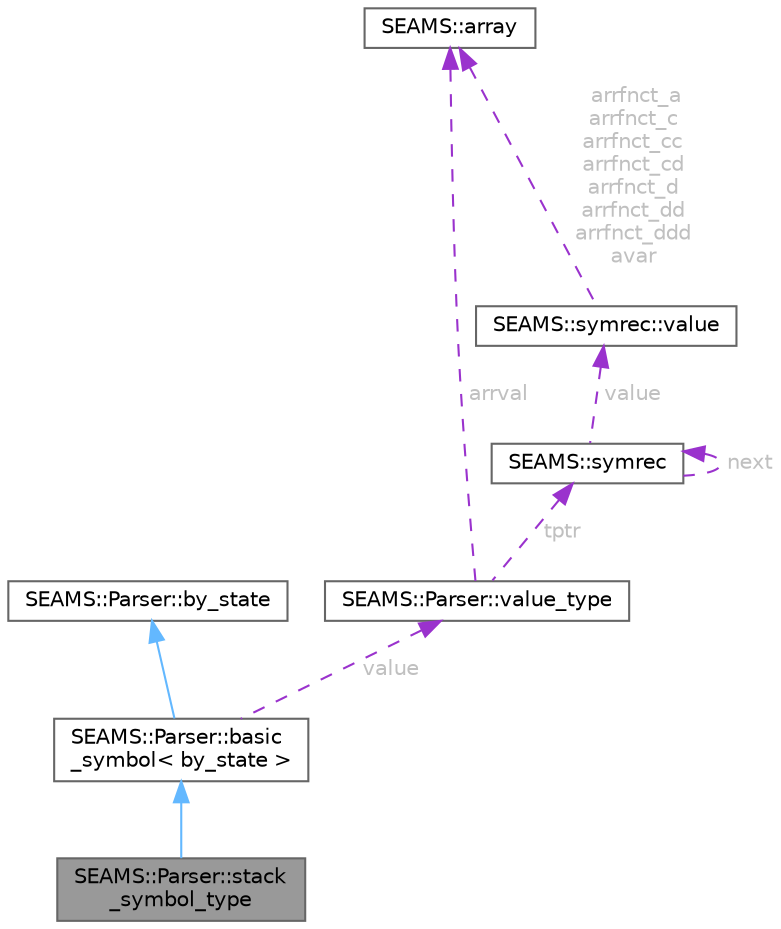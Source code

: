 digraph "SEAMS::Parser::stack_symbol_type"
{
 // LATEX_PDF_SIZE
  bgcolor="transparent";
  edge [fontname=Helvetica,fontsize=10,labelfontname=Helvetica,labelfontsize=10];
  node [fontname=Helvetica,fontsize=10,shape=box,height=0.2,width=0.4];
  Node1 [id="Node000001",label="SEAMS::Parser::stack\l_symbol_type",height=0.2,width=0.4,color="gray40", fillcolor="grey60", style="filled", fontcolor="black",tooltip="\"Internal\" symbol: element of the stack."];
  Node2 -> Node1 [id="edge1_Node000001_Node000002",dir="back",color="steelblue1",style="solid",tooltip=" "];
  Node2 [id="Node000002",label="SEAMS::Parser::basic\l_symbol\< by_state \>",height=0.2,width=0.4,color="gray40", fillcolor="white", style="filled",URL="$structSEAMS_1_1Parser_1_1basic__symbol.html",tooltip=" "];
  Node3 -> Node2 [id="edge2_Node000002_Node000003",dir="back",color="steelblue1",style="solid",tooltip=" "];
  Node3 [id="Node000003",label="SEAMS::Parser::by_state",height=0.2,width=0.4,color="gray40", fillcolor="white", style="filled",URL="$structSEAMS_1_1Parser_1_1by__state.html",tooltip="Type access provider for state based symbols."];
  Node4 -> Node2 [id="edge3_Node000002_Node000004",dir="back",color="darkorchid3",style="dashed",tooltip=" ",label=" value",fontcolor="grey" ];
  Node4 [id="Node000004",label="SEAMS::Parser::value_type",height=0.2,width=0.4,color="gray40", fillcolor="white", style="filled",URL="$unionSEAMS_1_1Parser_1_1value__type.html",tooltip="Symbol semantic values."];
  Node5 -> Node4 [id="edge4_Node000004_Node000005",dir="back",color="darkorchid3",style="dashed",tooltip=" ",label=" tptr",fontcolor="grey" ];
  Node5 [id="Node000005",label="SEAMS::symrec",height=0.2,width=0.4,color="gray40", fillcolor="white", style="filled",URL="$structSEAMS_1_1symrec.html",tooltip=" "];
  Node6 -> Node5 [id="edge5_Node000005_Node000006",dir="back",color="darkorchid3",style="dashed",tooltip=" ",label=" value",fontcolor="grey" ];
  Node6 [id="Node000006",label="SEAMS::symrec::value",height=0.2,width=0.4,color="gray40", fillcolor="white", style="filled",URL="$structSEAMS_1_1symrec_1_1value.html",tooltip=" "];
  Node7 -> Node6 [id="edge6_Node000006_Node000007",dir="back",color="darkorchid3",style="dashed",tooltip=" ",label=" arrfnct_a\narrfnct_c\narrfnct_cc\narrfnct_cd\narrfnct_d\narrfnct_dd\narrfnct_ddd\navar",fontcolor="grey" ];
  Node7 [id="Node000007",label="SEAMS::array",height=0.2,width=0.4,color="gray40", fillcolor="white", style="filled",URL="$structSEAMS_1_1array.html",tooltip=" "];
  Node5 -> Node5 [id="edge7_Node000005_Node000005",dir="back",color="darkorchid3",style="dashed",tooltip=" ",label=" next",fontcolor="grey" ];
  Node7 -> Node4 [id="edge8_Node000004_Node000007",dir="back",color="darkorchid3",style="dashed",tooltip=" ",label=" arrval",fontcolor="grey" ];
}
